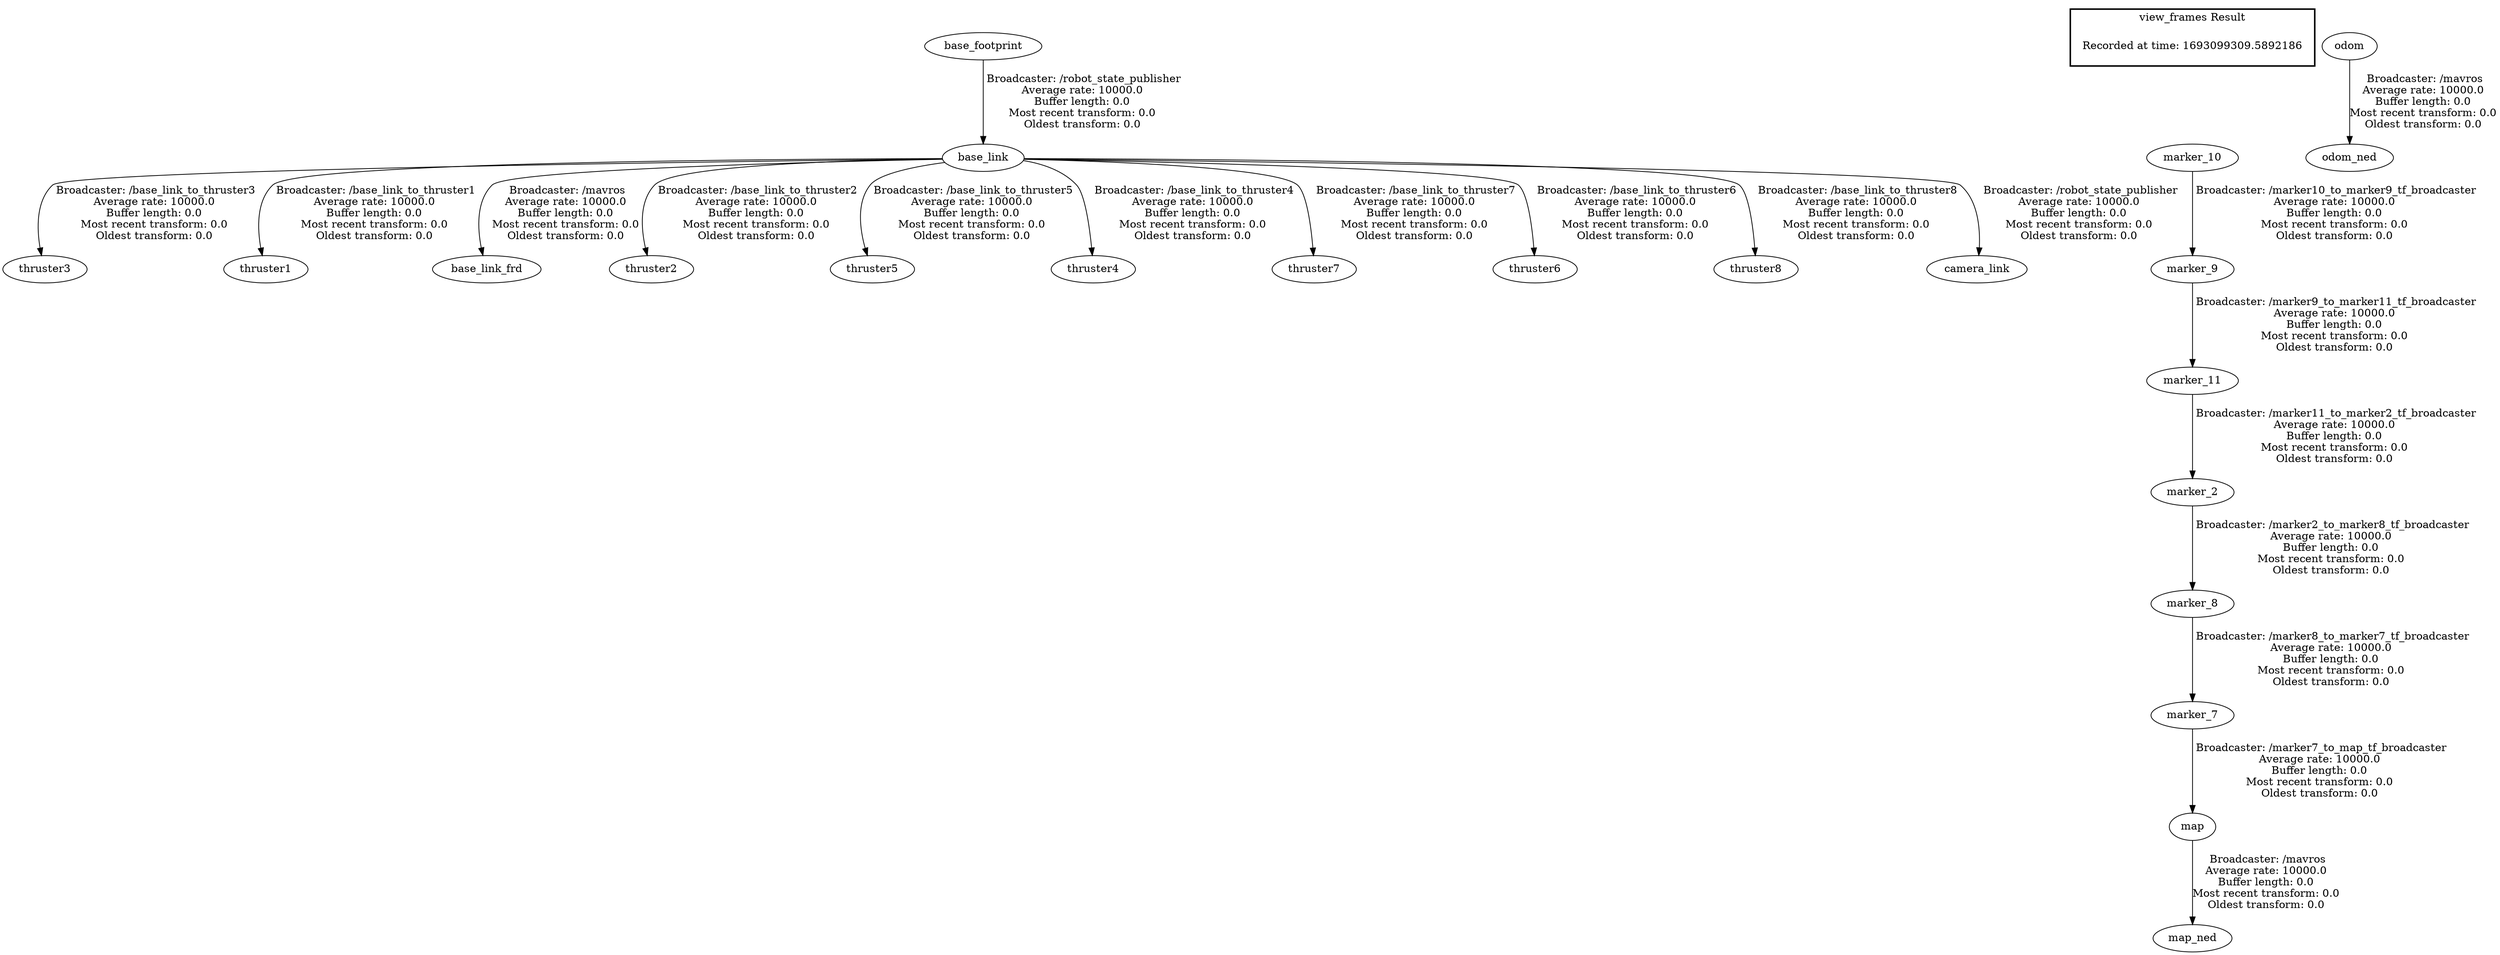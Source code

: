 digraph G {
"base_link" -> "thruster3"[label=" Broadcaster: /base_link_to_thruster3\nAverage rate: 10000.0\nBuffer length: 0.0\nMost recent transform: 0.0\nOldest transform: 0.0\n"];
"base_footprint" -> "base_link"[label=" Broadcaster: /robot_state_publisher\nAverage rate: 10000.0\nBuffer length: 0.0\nMost recent transform: 0.0\nOldest transform: 0.0\n"];
"base_link" -> "thruster1"[label=" Broadcaster: /base_link_to_thruster1\nAverage rate: 10000.0\nBuffer length: 0.0\nMost recent transform: 0.0\nOldest transform: 0.0\n"];
"map" -> "map_ned"[label=" Broadcaster: /mavros\nAverage rate: 10000.0\nBuffer length: 0.0\nMost recent transform: 0.0\nOldest transform: 0.0\n"];
"marker_7" -> "map"[label=" Broadcaster: /marker7_to_map_tf_broadcaster\nAverage rate: 10000.0\nBuffer length: 0.0\nMost recent transform: 0.0\nOldest transform: 0.0\n"];
"odom" -> "odom_ned"[label=" Broadcaster: /mavros\nAverage rate: 10000.0\nBuffer length: 0.0\nMost recent transform: 0.0\nOldest transform: 0.0\n"];
"base_link" -> "base_link_frd"[label=" Broadcaster: /mavros\nAverage rate: 10000.0\nBuffer length: 0.0\nMost recent transform: 0.0\nOldest transform: 0.0\n"];
"base_link" -> "thruster2"[label=" Broadcaster: /base_link_to_thruster2\nAverage rate: 10000.0\nBuffer length: 0.0\nMost recent transform: 0.0\nOldest transform: 0.0\n"];
"base_link" -> "thruster5"[label=" Broadcaster: /base_link_to_thruster5\nAverage rate: 10000.0\nBuffer length: 0.0\nMost recent transform: 0.0\nOldest transform: 0.0\n"];
"base_link" -> "thruster4"[label=" Broadcaster: /base_link_to_thruster4\nAverage rate: 10000.0\nBuffer length: 0.0\nMost recent transform: 0.0\nOldest transform: 0.0\n"];
"base_link" -> "thruster7"[label=" Broadcaster: /base_link_to_thruster7\nAverage rate: 10000.0\nBuffer length: 0.0\nMost recent transform: 0.0\nOldest transform: 0.0\n"];
"marker_8" -> "marker_7"[label=" Broadcaster: /marker8_to_marker7_tf_broadcaster\nAverage rate: 10000.0\nBuffer length: 0.0\nMost recent transform: 0.0\nOldest transform: 0.0\n"];
"base_link" -> "thruster6"[label=" Broadcaster: /base_link_to_thruster6\nAverage rate: 10000.0\nBuffer length: 0.0\nMost recent transform: 0.0\nOldest transform: 0.0\n"];
"base_link" -> "thruster8"[label=" Broadcaster: /base_link_to_thruster8\nAverage rate: 10000.0\nBuffer length: 0.0\nMost recent transform: 0.0\nOldest transform: 0.0\n"];
"marker_2" -> "marker_8"[label=" Broadcaster: /marker2_to_marker8_tf_broadcaster\nAverage rate: 10000.0\nBuffer length: 0.0\nMost recent transform: 0.0\nOldest transform: 0.0\n"];
"marker_11" -> "marker_2"[label=" Broadcaster: /marker11_to_marker2_tf_broadcaster\nAverage rate: 10000.0\nBuffer length: 0.0\nMost recent transform: 0.0\nOldest transform: 0.0\n"];
"marker_9" -> "marker_11"[label=" Broadcaster: /marker9_to_marker11_tf_broadcaster\nAverage rate: 10000.0\nBuffer length: 0.0\nMost recent transform: 0.0\nOldest transform: 0.0\n"];
"marker_10" -> "marker_9"[label=" Broadcaster: /marker10_to_marker9_tf_broadcaster\nAverage rate: 10000.0\nBuffer length: 0.0\nMost recent transform: 0.0\nOldest transform: 0.0\n"];
"base_link" -> "camera_link"[label=" Broadcaster: /robot_state_publisher\nAverage rate: 10000.0\nBuffer length: 0.0\nMost recent transform: 0.0\nOldest transform: 0.0\n"];
edge [style=invis];
 subgraph cluster_legend { style=bold; color=black; label ="view_frames Result";
"Recorded at time: 1693099309.5892186"[ shape=plaintext ] ;
}->"marker_10";
}